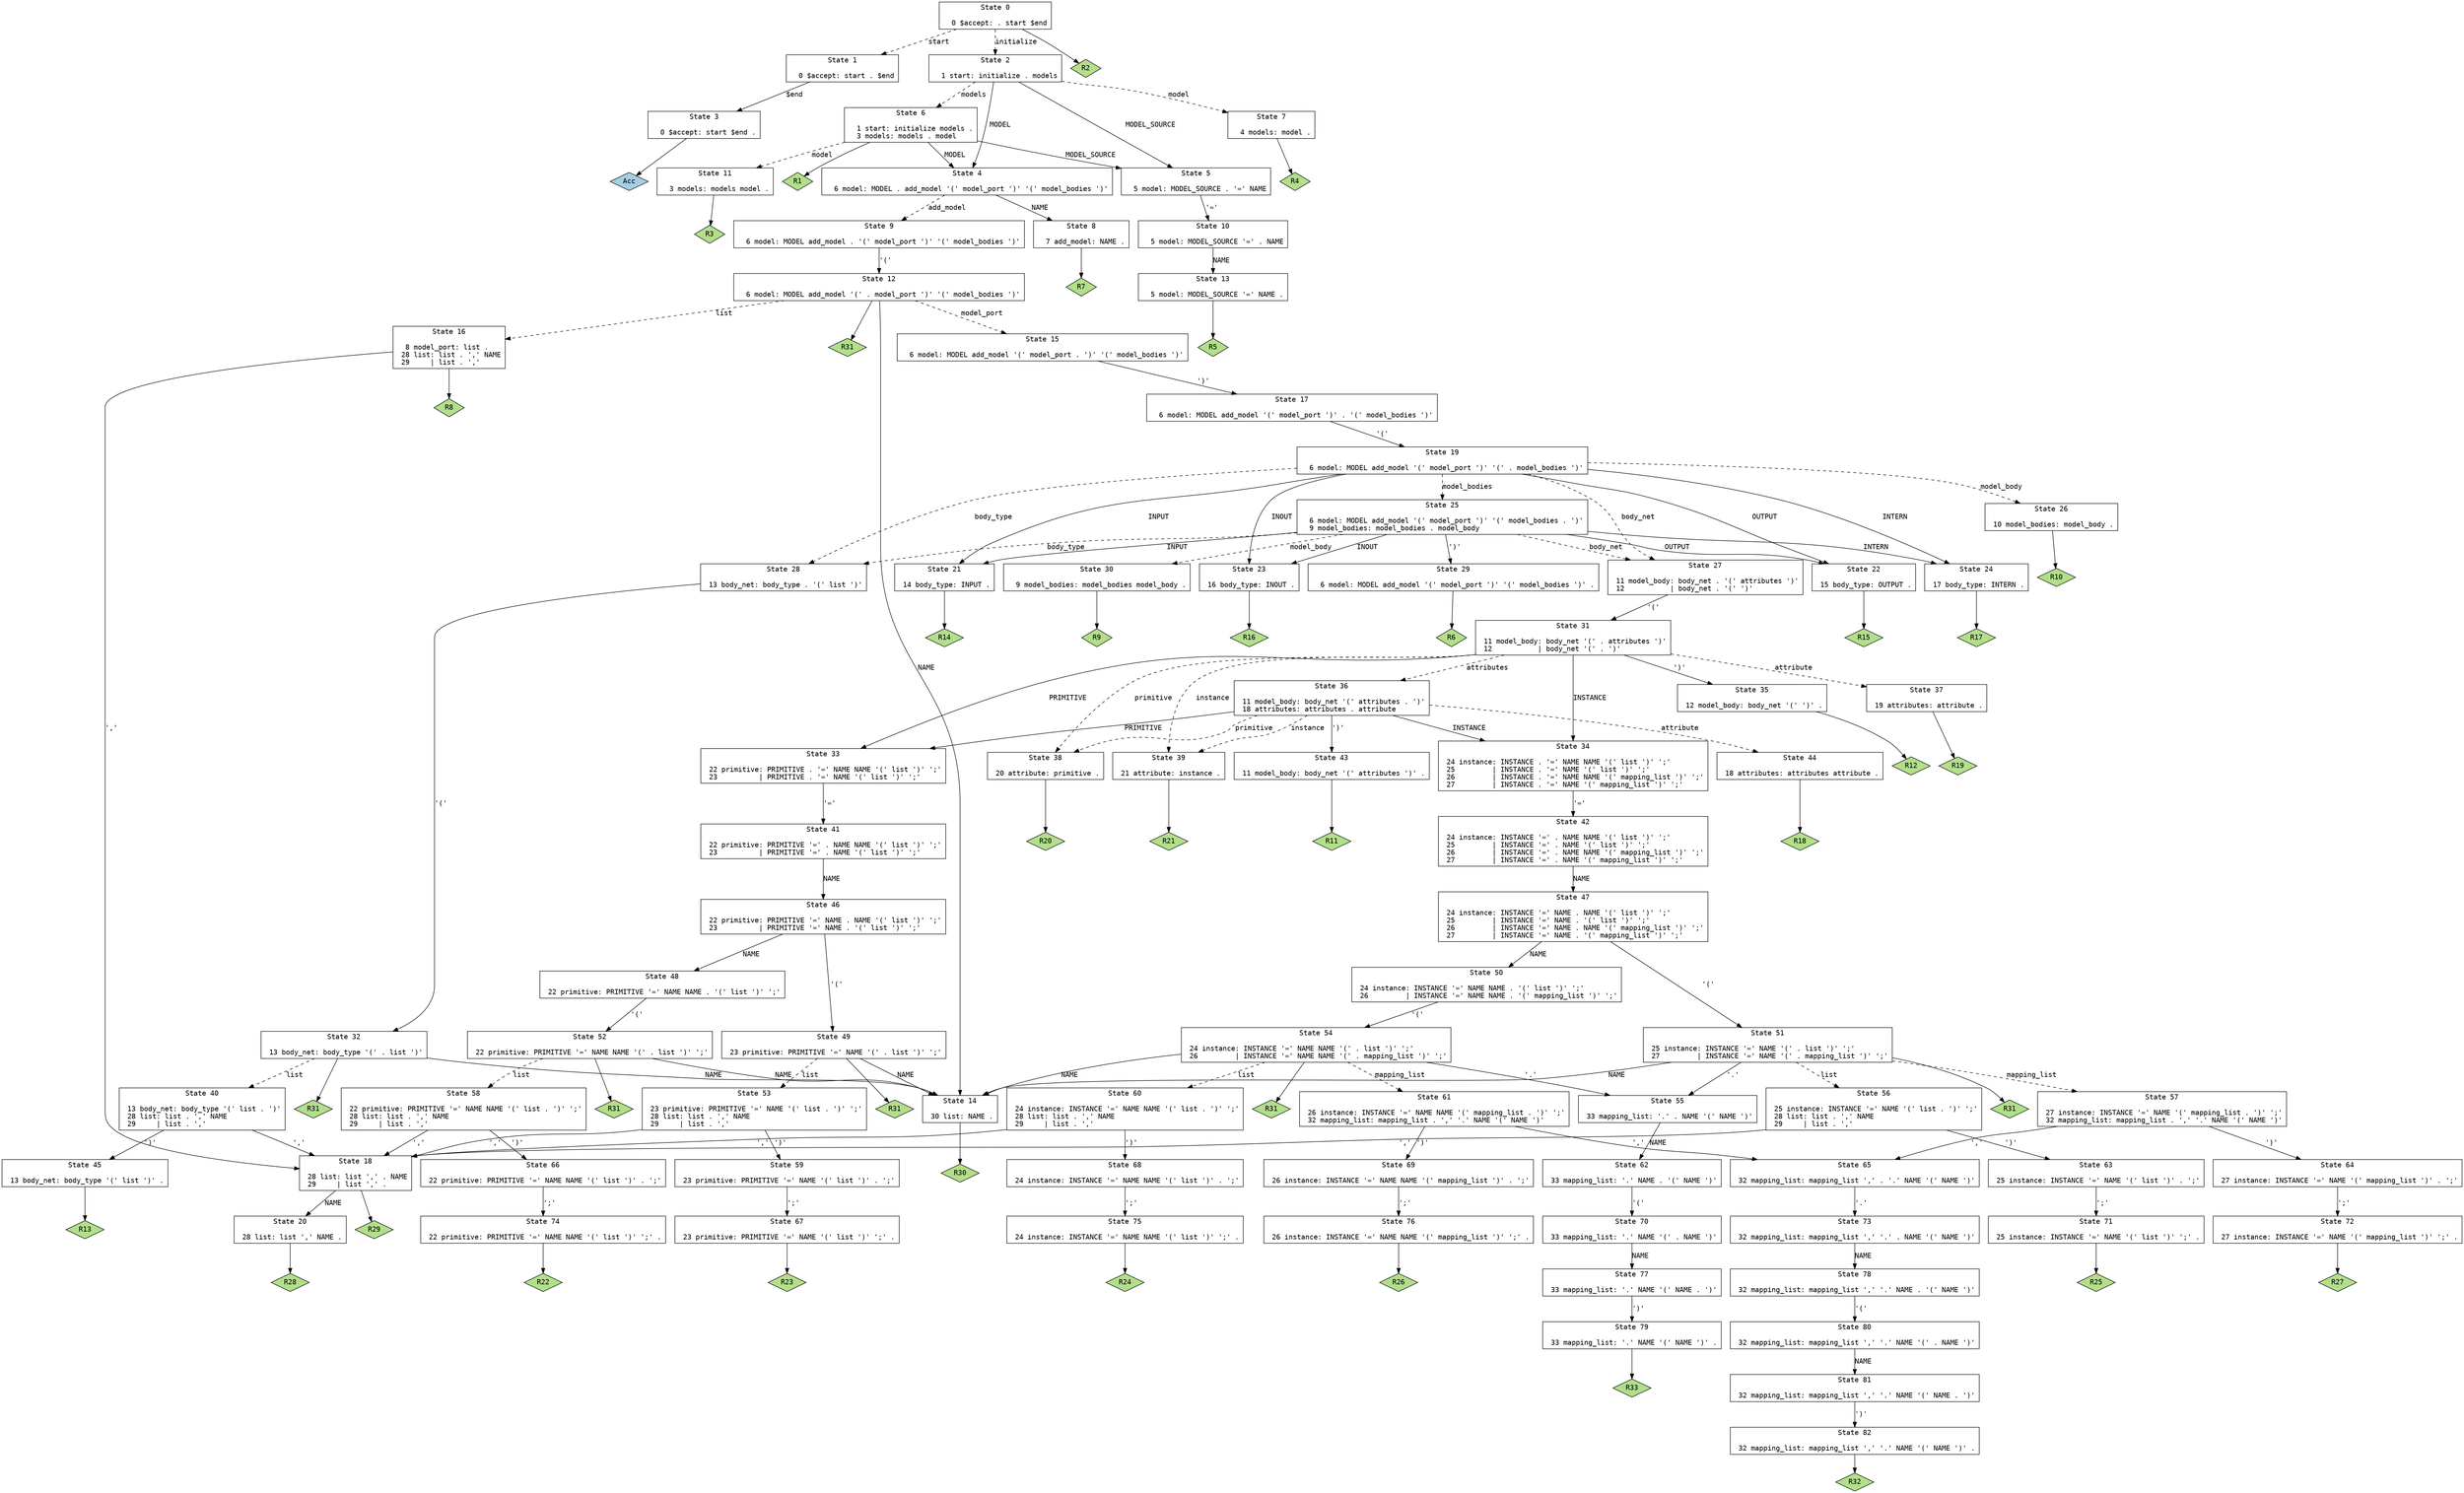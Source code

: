 // Generated by GNU Bison 3.5.1.
// Report bugs to <bug-bison@gnu.org>.
// Home page: <https://www.gnu.org/software/bison/>.

digraph "src/mdt_file.y"
{
  node [fontname = courier, shape = box, colorscheme = paired6]
  edge [fontname = courier]

  0 [label="State 0\n\l  0 $accept: . start $end\l"]
  0 -> 1 [style=dashed label="start"]
  0 -> 2 [style=dashed label="initialize"]
  0 -> "0R2" [style=solid]
 "0R2" [label="R2", fillcolor=3, shape=diamond, style=filled]
  1 [label="State 1\n\l  0 $accept: start . $end\l"]
  1 -> 3 [style=solid label="$end"]
  2 [label="State 2\n\l  1 start: initialize . models\l"]
  2 -> 4 [style=solid label="MODEL"]
  2 -> 5 [style=solid label="MODEL_SOURCE"]
  2 -> 6 [style=dashed label="models"]
  2 -> 7 [style=dashed label="model"]
  3 [label="State 3\n\l  0 $accept: start $end .\l"]
  3 -> "3R0" [style=solid]
 "3R0" [label="Acc", fillcolor=1, shape=diamond, style=filled]
  4 [label="State 4\n\l  6 model: MODEL . add_model '(' model_port ')' '(' model_bodies ')'\l"]
  4 -> 8 [style=solid label="NAME"]
  4 -> 9 [style=dashed label="add_model"]
  5 [label="State 5\n\l  5 model: MODEL_SOURCE . '=' NAME\l"]
  5 -> 10 [style=solid label="'='"]
  6 [label="State 6\n\l  1 start: initialize models .\l  3 models: models . model\l"]
  6 -> 4 [style=solid label="MODEL"]
  6 -> 5 [style=solid label="MODEL_SOURCE"]
  6 -> 11 [style=dashed label="model"]
  6 -> "6R1" [style=solid]
 "6R1" [label="R1", fillcolor=3, shape=diamond, style=filled]
  7 [label="State 7\n\l  4 models: model .\l"]
  7 -> "7R4" [style=solid]
 "7R4" [label="R4", fillcolor=3, shape=diamond, style=filled]
  8 [label="State 8\n\l  7 add_model: NAME .\l"]
  8 -> "8R7" [style=solid]
 "8R7" [label="R7", fillcolor=3, shape=diamond, style=filled]
  9 [label="State 9\n\l  6 model: MODEL add_model . '(' model_port ')' '(' model_bodies ')'\l"]
  9 -> 12 [style=solid label="'('"]
  10 [label="State 10\n\l  5 model: MODEL_SOURCE '=' . NAME\l"]
  10 -> 13 [style=solid label="NAME"]
  11 [label="State 11\n\l  3 models: models model .\l"]
  11 -> "11R3" [style=solid]
 "11R3" [label="R3", fillcolor=3, shape=diamond, style=filled]
  12 [label="State 12\n\l  6 model: MODEL add_model '(' . model_port ')' '(' model_bodies ')'\l"]
  12 -> 14 [style=solid label="NAME"]
  12 -> 15 [style=dashed label="model_port"]
  12 -> 16 [style=dashed label="list"]
  12 -> "12R31" [style=solid]
 "12R31" [label="R31", fillcolor=3, shape=diamond, style=filled]
  13 [label="State 13\n\l  5 model: MODEL_SOURCE '=' NAME .\l"]
  13 -> "13R5" [style=solid]
 "13R5" [label="R5", fillcolor=3, shape=diamond, style=filled]
  14 [label="State 14\n\l 30 list: NAME .\l"]
  14 -> "14R30" [style=solid]
 "14R30" [label="R30", fillcolor=3, shape=diamond, style=filled]
  15 [label="State 15\n\l  6 model: MODEL add_model '(' model_port . ')' '(' model_bodies ')'\l"]
  15 -> 17 [style=solid label="')'"]
  16 [label="State 16\n\l  8 model_port: list .\l 28 list: list . ',' NAME\l 29     | list . ','\l"]
  16 -> 18 [style=solid label="','"]
  16 -> "16R8" [style=solid]
 "16R8" [label="R8", fillcolor=3, shape=diamond, style=filled]
  17 [label="State 17\n\l  6 model: MODEL add_model '(' model_port ')' . '(' model_bodies ')'\l"]
  17 -> 19 [style=solid label="'('"]
  18 [label="State 18\n\l 28 list: list ',' . NAME\l 29     | list ',' .\l"]
  18 -> 20 [style=solid label="NAME"]
  18 -> "18R29" [style=solid]
 "18R29" [label="R29", fillcolor=3, shape=diamond, style=filled]
  19 [label="State 19\n\l  6 model: MODEL add_model '(' model_port ')' '(' . model_bodies ')'\l"]
  19 -> 21 [style=solid label="INPUT"]
  19 -> 22 [style=solid label="OUTPUT"]
  19 -> 23 [style=solid label="INOUT"]
  19 -> 24 [style=solid label="INTERN"]
  19 -> 25 [style=dashed label="model_bodies"]
  19 -> 26 [style=dashed label="model_body"]
  19 -> 27 [style=dashed label="body_net"]
  19 -> 28 [style=dashed label="body_type"]
  20 [label="State 20\n\l 28 list: list ',' NAME .\l"]
  20 -> "20R28" [style=solid]
 "20R28" [label="R28", fillcolor=3, shape=diamond, style=filled]
  21 [label="State 21\n\l 14 body_type: INPUT .\l"]
  21 -> "21R14" [style=solid]
 "21R14" [label="R14", fillcolor=3, shape=diamond, style=filled]
  22 [label="State 22\n\l 15 body_type: OUTPUT .\l"]
  22 -> "22R15" [style=solid]
 "22R15" [label="R15", fillcolor=3, shape=diamond, style=filled]
  23 [label="State 23\n\l 16 body_type: INOUT .\l"]
  23 -> "23R16" [style=solid]
 "23R16" [label="R16", fillcolor=3, shape=diamond, style=filled]
  24 [label="State 24\n\l 17 body_type: INTERN .\l"]
  24 -> "24R17" [style=solid]
 "24R17" [label="R17", fillcolor=3, shape=diamond, style=filled]
  25 [label="State 25\n\l  6 model: MODEL add_model '(' model_port ')' '(' model_bodies . ')'\l  9 model_bodies: model_bodies . model_body\l"]
  25 -> 21 [style=solid label="INPUT"]
  25 -> 22 [style=solid label="OUTPUT"]
  25 -> 23 [style=solid label="INOUT"]
  25 -> 24 [style=solid label="INTERN"]
  25 -> 29 [style=solid label="')'"]
  25 -> 30 [style=dashed label="model_body"]
  25 -> 27 [style=dashed label="body_net"]
  25 -> 28 [style=dashed label="body_type"]
  26 [label="State 26\n\l 10 model_bodies: model_body .\l"]
  26 -> "26R10" [style=solid]
 "26R10" [label="R10", fillcolor=3, shape=diamond, style=filled]
  27 [label="State 27\n\l 11 model_body: body_net . '(' attributes ')'\l 12           | body_net . '(' ')'\l"]
  27 -> 31 [style=solid label="'('"]
  28 [label="State 28\n\l 13 body_net: body_type . '(' list ')'\l"]
  28 -> 32 [style=solid label="'('"]
  29 [label="State 29\n\l  6 model: MODEL add_model '(' model_port ')' '(' model_bodies ')' .\l"]
  29 -> "29R6" [style=solid]
 "29R6" [label="R6", fillcolor=3, shape=diamond, style=filled]
  30 [label="State 30\n\l  9 model_bodies: model_bodies model_body .\l"]
  30 -> "30R9" [style=solid]
 "30R9" [label="R9", fillcolor=3, shape=diamond, style=filled]
  31 [label="State 31\n\l 11 model_body: body_net '(' . attributes ')'\l 12           | body_net '(' . ')'\l"]
  31 -> 33 [style=solid label="PRIMITIVE"]
  31 -> 34 [style=solid label="INSTANCE"]
  31 -> 35 [style=solid label="')'"]
  31 -> 36 [style=dashed label="attributes"]
  31 -> 37 [style=dashed label="attribute"]
  31 -> 38 [style=dashed label="primitive"]
  31 -> 39 [style=dashed label="instance"]
  32 [label="State 32\n\l 13 body_net: body_type '(' . list ')'\l"]
  32 -> 14 [style=solid label="NAME"]
  32 -> 40 [style=dashed label="list"]
  32 -> "32R31" [style=solid]
 "32R31" [label="R31", fillcolor=3, shape=diamond, style=filled]
  33 [label="State 33\n\l 22 primitive: PRIMITIVE . '=' NAME NAME '(' list ')' ';'\l 23          | PRIMITIVE . '=' NAME '(' list ')' ';'\l"]
  33 -> 41 [style=solid label="'='"]
  34 [label="State 34\n\l 24 instance: INSTANCE . '=' NAME NAME '(' list ')' ';'\l 25         | INSTANCE . '=' NAME '(' list ')' ';'\l 26         | INSTANCE . '=' NAME NAME '(' mapping_list ')' ';'\l 27         | INSTANCE . '=' NAME '(' mapping_list ')' ';'\l"]
  34 -> 42 [style=solid label="'='"]
  35 [label="State 35\n\l 12 model_body: body_net '(' ')' .\l"]
  35 -> "35R12" [style=solid]
 "35R12" [label="R12", fillcolor=3, shape=diamond, style=filled]
  36 [label="State 36\n\l 11 model_body: body_net '(' attributes . ')'\l 18 attributes: attributes . attribute\l"]
  36 -> 33 [style=solid label="PRIMITIVE"]
  36 -> 34 [style=solid label="INSTANCE"]
  36 -> 43 [style=solid label="')'"]
  36 -> 44 [style=dashed label="attribute"]
  36 -> 38 [style=dashed label="primitive"]
  36 -> 39 [style=dashed label="instance"]
  37 [label="State 37\n\l 19 attributes: attribute .\l"]
  37 -> "37R19" [style=solid]
 "37R19" [label="R19", fillcolor=3, shape=diamond, style=filled]
  38 [label="State 38\n\l 20 attribute: primitive .\l"]
  38 -> "38R20" [style=solid]
 "38R20" [label="R20", fillcolor=3, shape=diamond, style=filled]
  39 [label="State 39\n\l 21 attribute: instance .\l"]
  39 -> "39R21" [style=solid]
 "39R21" [label="R21", fillcolor=3, shape=diamond, style=filled]
  40 [label="State 40\n\l 13 body_net: body_type '(' list . ')'\l 28 list: list . ',' NAME\l 29     | list . ','\l"]
  40 -> 45 [style=solid label="')'"]
  40 -> 18 [style=solid label="','"]
  41 [label="State 41\n\l 22 primitive: PRIMITIVE '=' . NAME NAME '(' list ')' ';'\l 23          | PRIMITIVE '=' . NAME '(' list ')' ';'\l"]
  41 -> 46 [style=solid label="NAME"]
  42 [label="State 42\n\l 24 instance: INSTANCE '=' . NAME NAME '(' list ')' ';'\l 25         | INSTANCE '=' . NAME '(' list ')' ';'\l 26         | INSTANCE '=' . NAME NAME '(' mapping_list ')' ';'\l 27         | INSTANCE '=' . NAME '(' mapping_list ')' ';'\l"]
  42 -> 47 [style=solid label="NAME"]
  43 [label="State 43\n\l 11 model_body: body_net '(' attributes ')' .\l"]
  43 -> "43R11" [style=solid]
 "43R11" [label="R11", fillcolor=3, shape=diamond, style=filled]
  44 [label="State 44\n\l 18 attributes: attributes attribute .\l"]
  44 -> "44R18" [style=solid]
 "44R18" [label="R18", fillcolor=3, shape=diamond, style=filled]
  45 [label="State 45\n\l 13 body_net: body_type '(' list ')' .\l"]
  45 -> "45R13" [style=solid]
 "45R13" [label="R13", fillcolor=3, shape=diamond, style=filled]
  46 [label="State 46\n\l 22 primitive: PRIMITIVE '=' NAME . NAME '(' list ')' ';'\l 23          | PRIMITIVE '=' NAME . '(' list ')' ';'\l"]
  46 -> 48 [style=solid label="NAME"]
  46 -> 49 [style=solid label="'('"]
  47 [label="State 47\n\l 24 instance: INSTANCE '=' NAME . NAME '(' list ')' ';'\l 25         | INSTANCE '=' NAME . '(' list ')' ';'\l 26         | INSTANCE '=' NAME . NAME '(' mapping_list ')' ';'\l 27         | INSTANCE '=' NAME . '(' mapping_list ')' ';'\l"]
  47 -> 50 [style=solid label="NAME"]
  47 -> 51 [style=solid label="'('"]
  48 [label="State 48\n\l 22 primitive: PRIMITIVE '=' NAME NAME . '(' list ')' ';'\l"]
  48 -> 52 [style=solid label="'('"]
  49 [label="State 49\n\l 23 primitive: PRIMITIVE '=' NAME '(' . list ')' ';'\l"]
  49 -> 14 [style=solid label="NAME"]
  49 -> 53 [style=dashed label="list"]
  49 -> "49R31" [style=solid]
 "49R31" [label="R31", fillcolor=3, shape=diamond, style=filled]
  50 [label="State 50\n\l 24 instance: INSTANCE '=' NAME NAME . '(' list ')' ';'\l 26         | INSTANCE '=' NAME NAME . '(' mapping_list ')' ';'\l"]
  50 -> 54 [style=solid label="'('"]
  51 [label="State 51\n\l 25 instance: INSTANCE '=' NAME '(' . list ')' ';'\l 27         | INSTANCE '=' NAME '(' . mapping_list ')' ';'\l"]
  51 -> 14 [style=solid label="NAME"]
  51 -> 55 [style=solid label="'.'"]
  51 -> 56 [style=dashed label="list"]
  51 -> 57 [style=dashed label="mapping_list"]
  51 -> "51R31" [style=solid]
 "51R31" [label="R31", fillcolor=3, shape=diamond, style=filled]
  52 [label="State 52\n\l 22 primitive: PRIMITIVE '=' NAME NAME '(' . list ')' ';'\l"]
  52 -> 14 [style=solid label="NAME"]
  52 -> 58 [style=dashed label="list"]
  52 -> "52R31" [style=solid]
 "52R31" [label="R31", fillcolor=3, shape=diamond, style=filled]
  53 [label="State 53\n\l 23 primitive: PRIMITIVE '=' NAME '(' list . ')' ';'\l 28 list: list . ',' NAME\l 29     | list . ','\l"]
  53 -> 59 [style=solid label="')'"]
  53 -> 18 [style=solid label="','"]
  54 [label="State 54\n\l 24 instance: INSTANCE '=' NAME NAME '(' . list ')' ';'\l 26         | INSTANCE '=' NAME NAME '(' . mapping_list ')' ';'\l"]
  54 -> 14 [style=solid label="NAME"]
  54 -> 55 [style=solid label="'.'"]
  54 -> 60 [style=dashed label="list"]
  54 -> 61 [style=dashed label="mapping_list"]
  54 -> "54R31" [style=solid]
 "54R31" [label="R31", fillcolor=3, shape=diamond, style=filled]
  55 [label="State 55\n\l 33 mapping_list: '.' . NAME '(' NAME ')'\l"]
  55 -> 62 [style=solid label="NAME"]
  56 [label="State 56\n\l 25 instance: INSTANCE '=' NAME '(' list . ')' ';'\l 28 list: list . ',' NAME\l 29     | list . ','\l"]
  56 -> 63 [style=solid label="')'"]
  56 -> 18 [style=solid label="','"]
  57 [label="State 57\n\l 27 instance: INSTANCE '=' NAME '(' mapping_list . ')' ';'\l 32 mapping_list: mapping_list . ',' '.' NAME '(' NAME ')'\l"]
  57 -> 64 [style=solid label="')'"]
  57 -> 65 [style=solid label="','"]
  58 [label="State 58\n\l 22 primitive: PRIMITIVE '=' NAME NAME '(' list . ')' ';'\l 28 list: list . ',' NAME\l 29     | list . ','\l"]
  58 -> 66 [style=solid label="')'"]
  58 -> 18 [style=solid label="','"]
  59 [label="State 59\n\l 23 primitive: PRIMITIVE '=' NAME '(' list ')' . ';'\l"]
  59 -> 67 [style=solid label="';'"]
  60 [label="State 60\n\l 24 instance: INSTANCE '=' NAME NAME '(' list . ')' ';'\l 28 list: list . ',' NAME\l 29     | list . ','\l"]
  60 -> 68 [style=solid label="')'"]
  60 -> 18 [style=solid label="','"]
  61 [label="State 61\n\l 26 instance: INSTANCE '=' NAME NAME '(' mapping_list . ')' ';'\l 32 mapping_list: mapping_list . ',' '.' NAME '(' NAME ')'\l"]
  61 -> 69 [style=solid label="')'"]
  61 -> 65 [style=solid label="','"]
  62 [label="State 62\n\l 33 mapping_list: '.' NAME . '(' NAME ')'\l"]
  62 -> 70 [style=solid label="'('"]
  63 [label="State 63\n\l 25 instance: INSTANCE '=' NAME '(' list ')' . ';'\l"]
  63 -> 71 [style=solid label="';'"]
  64 [label="State 64\n\l 27 instance: INSTANCE '=' NAME '(' mapping_list ')' . ';'\l"]
  64 -> 72 [style=solid label="';'"]
  65 [label="State 65\n\l 32 mapping_list: mapping_list ',' . '.' NAME '(' NAME ')'\l"]
  65 -> 73 [style=solid label="'.'"]
  66 [label="State 66\n\l 22 primitive: PRIMITIVE '=' NAME NAME '(' list ')' . ';'\l"]
  66 -> 74 [style=solid label="';'"]
  67 [label="State 67\n\l 23 primitive: PRIMITIVE '=' NAME '(' list ')' ';' .\l"]
  67 -> "67R23" [style=solid]
 "67R23" [label="R23", fillcolor=3, shape=diamond, style=filled]
  68 [label="State 68\n\l 24 instance: INSTANCE '=' NAME NAME '(' list ')' . ';'\l"]
  68 -> 75 [style=solid label="';'"]
  69 [label="State 69\n\l 26 instance: INSTANCE '=' NAME NAME '(' mapping_list ')' . ';'\l"]
  69 -> 76 [style=solid label="';'"]
  70 [label="State 70\n\l 33 mapping_list: '.' NAME '(' . NAME ')'\l"]
  70 -> 77 [style=solid label="NAME"]
  71 [label="State 71\n\l 25 instance: INSTANCE '=' NAME '(' list ')' ';' .\l"]
  71 -> "71R25" [style=solid]
 "71R25" [label="R25", fillcolor=3, shape=diamond, style=filled]
  72 [label="State 72\n\l 27 instance: INSTANCE '=' NAME '(' mapping_list ')' ';' .\l"]
  72 -> "72R27" [style=solid]
 "72R27" [label="R27", fillcolor=3, shape=diamond, style=filled]
  73 [label="State 73\n\l 32 mapping_list: mapping_list ',' '.' . NAME '(' NAME ')'\l"]
  73 -> 78 [style=solid label="NAME"]
  74 [label="State 74\n\l 22 primitive: PRIMITIVE '=' NAME NAME '(' list ')' ';' .\l"]
  74 -> "74R22" [style=solid]
 "74R22" [label="R22", fillcolor=3, shape=diamond, style=filled]
  75 [label="State 75\n\l 24 instance: INSTANCE '=' NAME NAME '(' list ')' ';' .\l"]
  75 -> "75R24" [style=solid]
 "75R24" [label="R24", fillcolor=3, shape=diamond, style=filled]
  76 [label="State 76\n\l 26 instance: INSTANCE '=' NAME NAME '(' mapping_list ')' ';' .\l"]
  76 -> "76R26" [style=solid]
 "76R26" [label="R26", fillcolor=3, shape=diamond, style=filled]
  77 [label="State 77\n\l 33 mapping_list: '.' NAME '(' NAME . ')'\l"]
  77 -> 79 [style=solid label="')'"]
  78 [label="State 78\n\l 32 mapping_list: mapping_list ',' '.' NAME . '(' NAME ')'\l"]
  78 -> 80 [style=solid label="'('"]
  79 [label="State 79\n\l 33 mapping_list: '.' NAME '(' NAME ')' .\l"]
  79 -> "79R33" [style=solid]
 "79R33" [label="R33", fillcolor=3, shape=diamond, style=filled]
  80 [label="State 80\n\l 32 mapping_list: mapping_list ',' '.' NAME '(' . NAME ')'\l"]
  80 -> 81 [style=solid label="NAME"]
  81 [label="State 81\n\l 32 mapping_list: mapping_list ',' '.' NAME '(' NAME . ')'\l"]
  81 -> 82 [style=solid label="')'"]
  82 [label="State 82\n\l 32 mapping_list: mapping_list ',' '.' NAME '(' NAME ')' .\l"]
  82 -> "82R32" [style=solid]
 "82R32" [label="R32", fillcolor=3, shape=diamond, style=filled]
}
